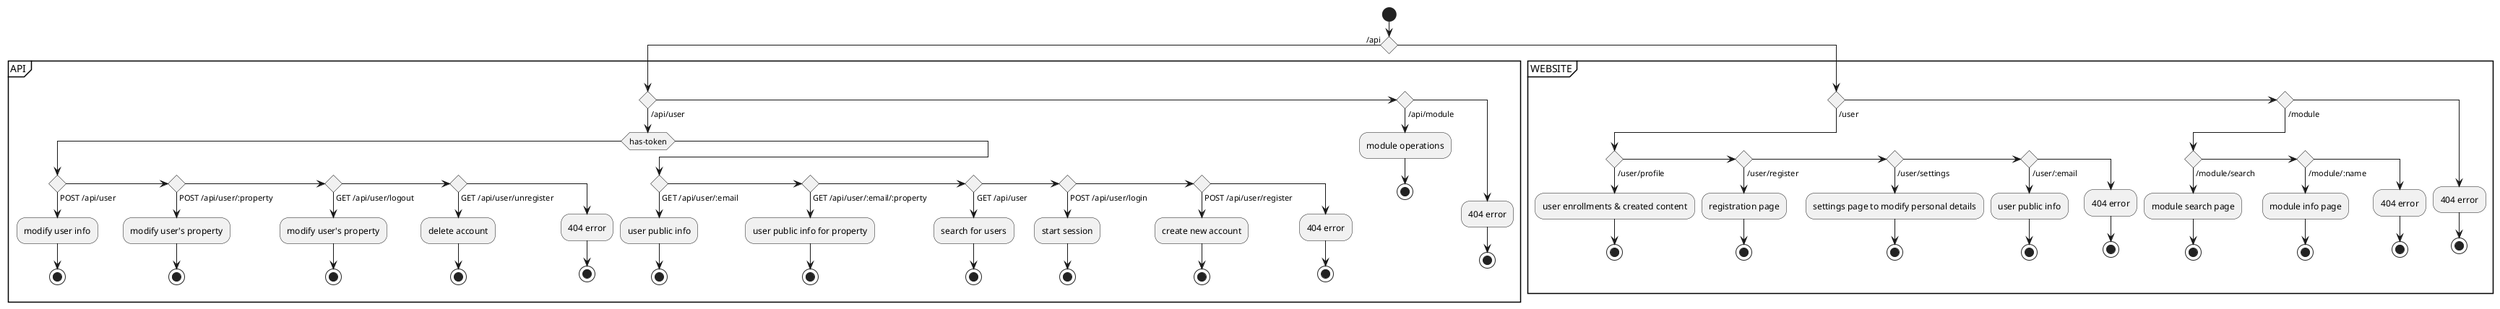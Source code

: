 @startuml
start
if () then (/api)
  partition API {
    if () then (/api/user)
      if (has-token) then 
        if () then (POST /api/user)
          :modify user info;
          stop
        elseif () then (POST /api/user/:property)
          :modify user's property;
          stop
        elseif () then (GET /api/user/logout)
          :modify user's property;
          stop
        elseif () then (GET /api/user/unregister)
          :delete account;
          stop
        else
          :404 error;
          stop
        endif
      else 
        if () then (GET /api/user/:email)
          :user public info;
          stop
        elseif () then (GET /api/user/:email/:property)
          :user public info for property;
          stop
        elseif () then (GET /api/user)
          :search for users;
          stop
        elseif () then (POST /api/user/login)
          :start session;
          stop
        elseif () then (POST /api/user/register)
          :create new account;
          stop
        else
          :404 error;
          stop
        endif
      endif
    elseif () then (/api/module)
      :module operations;
      stop
    else 
      :404 error;
      stop
    endif
  }
else 
  partition WEBSITE {
    if () then (/user)
      if () then (/user/profile)
        :user enrollments & created content;
        stop
      elseif () then (/user/register)
        :registration page;
        stop
      elseif () then (/user/settings)
        :settings page to modify personal details;
        stop
      elseif () then (/user/:email)
        :user public info;
        stop
      else
        :404 error;
        stop
      endif
    elseif () then (/module)
      if () then (/module/search)
        :module search page;
        stop
      elseif () then (/module/:name)
        :module info page;
        stop
      else
        :404 error;
        stop
      endif
    else
      :404 error;
      stop
    endif
  }
endif
@enduml

